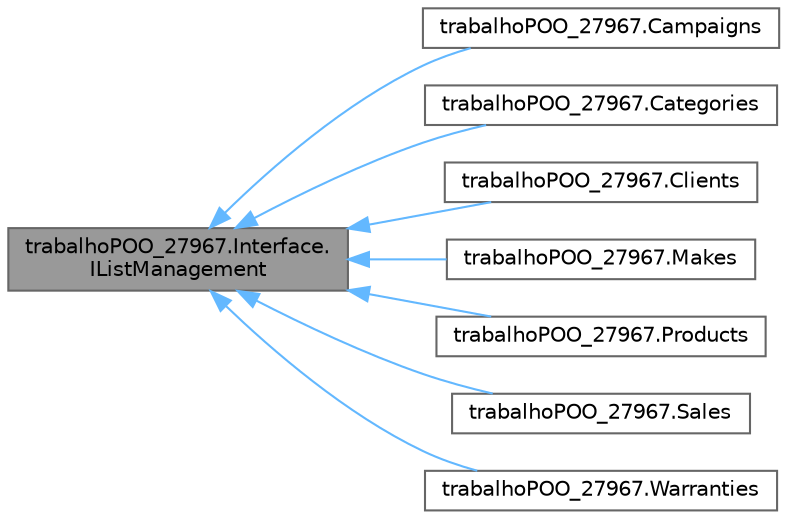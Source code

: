 digraph "trabalhoPOO_27967.Interface.IListManagement"
{
 // LATEX_PDF_SIZE
  bgcolor="transparent";
  edge [fontname=Helvetica,fontsize=10,labelfontname=Helvetica,labelfontsize=10];
  node [fontname=Helvetica,fontsize=10,shape=box,height=0.2,width=0.4];
  rankdir="LR";
  Node1 [id="Node000001",label="trabalhoPOO_27967.Interface.\lIListManagement",height=0.2,width=0.4,color="gray40", fillcolor="grey60", style="filled", fontcolor="black",tooltip=" "];
  Node1 -> Node2 [id="edge8_Node000001_Node000002",dir="back",color="steelblue1",style="solid",tooltip=" "];
  Node2 [id="Node000002",label="trabalhoPOO_27967.Campaigns",height=0.2,width=0.4,color="gray40", fillcolor="white", style="filled",URL="$classtrabalho_p_o_o__27967_1_1_campaigns.html",tooltip="Purpose:This file has the definition and methods to work with the plurality of Campaign...."];
  Node1 -> Node3 [id="edge9_Node000001_Node000003",dir="back",color="steelblue1",style="solid",tooltip=" "];
  Node3 [id="Node000003",label="trabalhoPOO_27967.Categories",height=0.2,width=0.4,color="gray40", fillcolor="white", style="filled",URL="$classtrabalho_p_o_o__27967_1_1_categories.html",tooltip="Purpose:This file has the definition and methods to work with the plurality of Category...."];
  Node1 -> Node4 [id="edge10_Node000001_Node000004",dir="back",color="steelblue1",style="solid",tooltip=" "];
  Node4 [id="Node000004",label="trabalhoPOO_27967.Clients",height=0.2,width=0.4,color="gray40", fillcolor="white", style="filled",URL="$classtrabalho_p_o_o__27967_1_1_clients.html",tooltip="Purpose: Class with the definition and methods to manage a list of clients. Created by: Jose Alves a2..."];
  Node1 -> Node5 [id="edge11_Node000001_Node000005",dir="back",color="steelblue1",style="solid",tooltip=" "];
  Node5 [id="Node000005",label="trabalhoPOO_27967.Makes",height=0.2,width=0.4,color="gray40", fillcolor="white", style="filled",URL="$classtrabalho_p_o_o__27967_1_1_makes.html",tooltip="Purpose:This file has the definition and methods to work with the plurality of Make...."];
  Node1 -> Node6 [id="edge12_Node000001_Node000006",dir="back",color="steelblue1",style="solid",tooltip=" "];
  Node6 [id="Node000006",label="trabalhoPOO_27967.Products",height=0.2,width=0.4,color="gray40", fillcolor="white", style="filled",URL="$classtrabalho_p_o_o__27967_1_1_products.html",tooltip="Purpose: Class to manage a group of more than one product. Created by: Jose Alves a27967 Created on: ..."];
  Node1 -> Node7 [id="edge13_Node000001_Node000007",dir="back",color="steelblue1",style="solid",tooltip=" "];
  Node7 [id="Node000007",label="trabalhoPOO_27967.Sales",height=0.2,width=0.4,color="gray40", fillcolor="white", style="filled",URL="$classtrabalho_p_o_o__27967_1_1_sales.html",tooltip="Purpose: Class with the agregation of sales of a store. Created by: Jose Alves a27967 Created on: 11/..."];
  Node1 -> Node8 [id="edge14_Node000001_Node000008",dir="back",color="steelblue1",style="solid",tooltip=" "];
  Node8 [id="Node000008",label="trabalhoPOO_27967.Warranties",height=0.2,width=0.4,color="gray40", fillcolor="white", style="filled",URL="$classtrabalho_p_o_o__27967_1_1_warranties.html",tooltip="Purpose:This file has the definition and methods to work with the plurality of Warranty...."];
}
